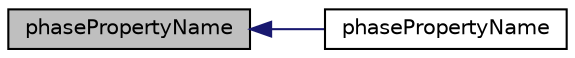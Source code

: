 digraph "phasePropertyName"
{
  bgcolor="transparent";
  edge [fontname="Helvetica",fontsize="10",labelfontname="Helvetica",labelfontsize="10"];
  node [fontname="Helvetica",fontsize="10",shape=record];
  rankdir="LR";
  Node685 [label="phasePropertyName",height=0.2,width=0.4,color="black", fillcolor="grey75", style="filled", fontcolor="black"];
  Node685 -> Node686 [dir="back",color="midnightblue",fontsize="10",style="solid",fontname="Helvetica"];
  Node686 [label="phasePropertyName",height=0.2,width=0.4,color="black",URL="$a30993.html#a5d1edb9297e509e2525d2739e3609461"];
}
